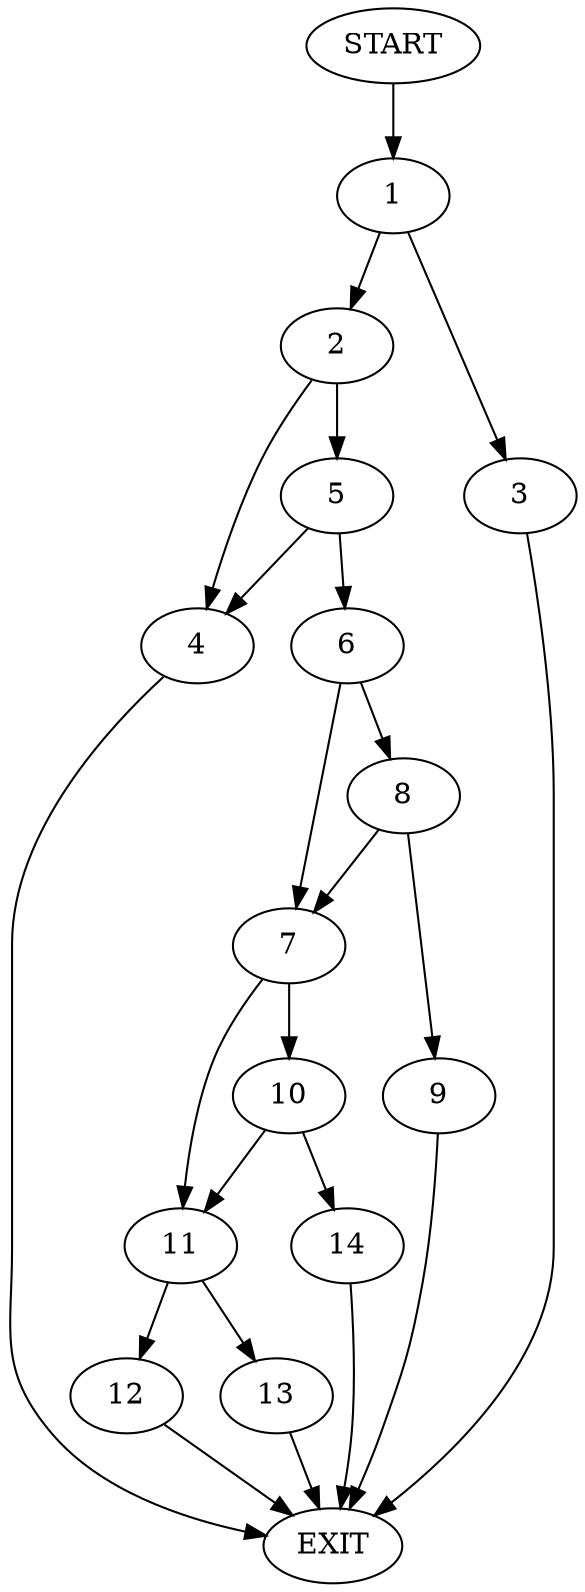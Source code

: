 digraph {
0 [label="START"]
15 [label="EXIT"]
0 -> 1
1 -> 2
1 -> 3
2 -> 4
2 -> 5
3 -> 15
5 -> 4
5 -> 6
4 -> 15
6 -> 7
6 -> 8
8 -> 7
8 -> 9
7 -> 10
7 -> 11
9 -> 15
11 -> 12
11 -> 13
10 -> 14
10 -> 11
14 -> 15
12 -> 15
13 -> 15
}
